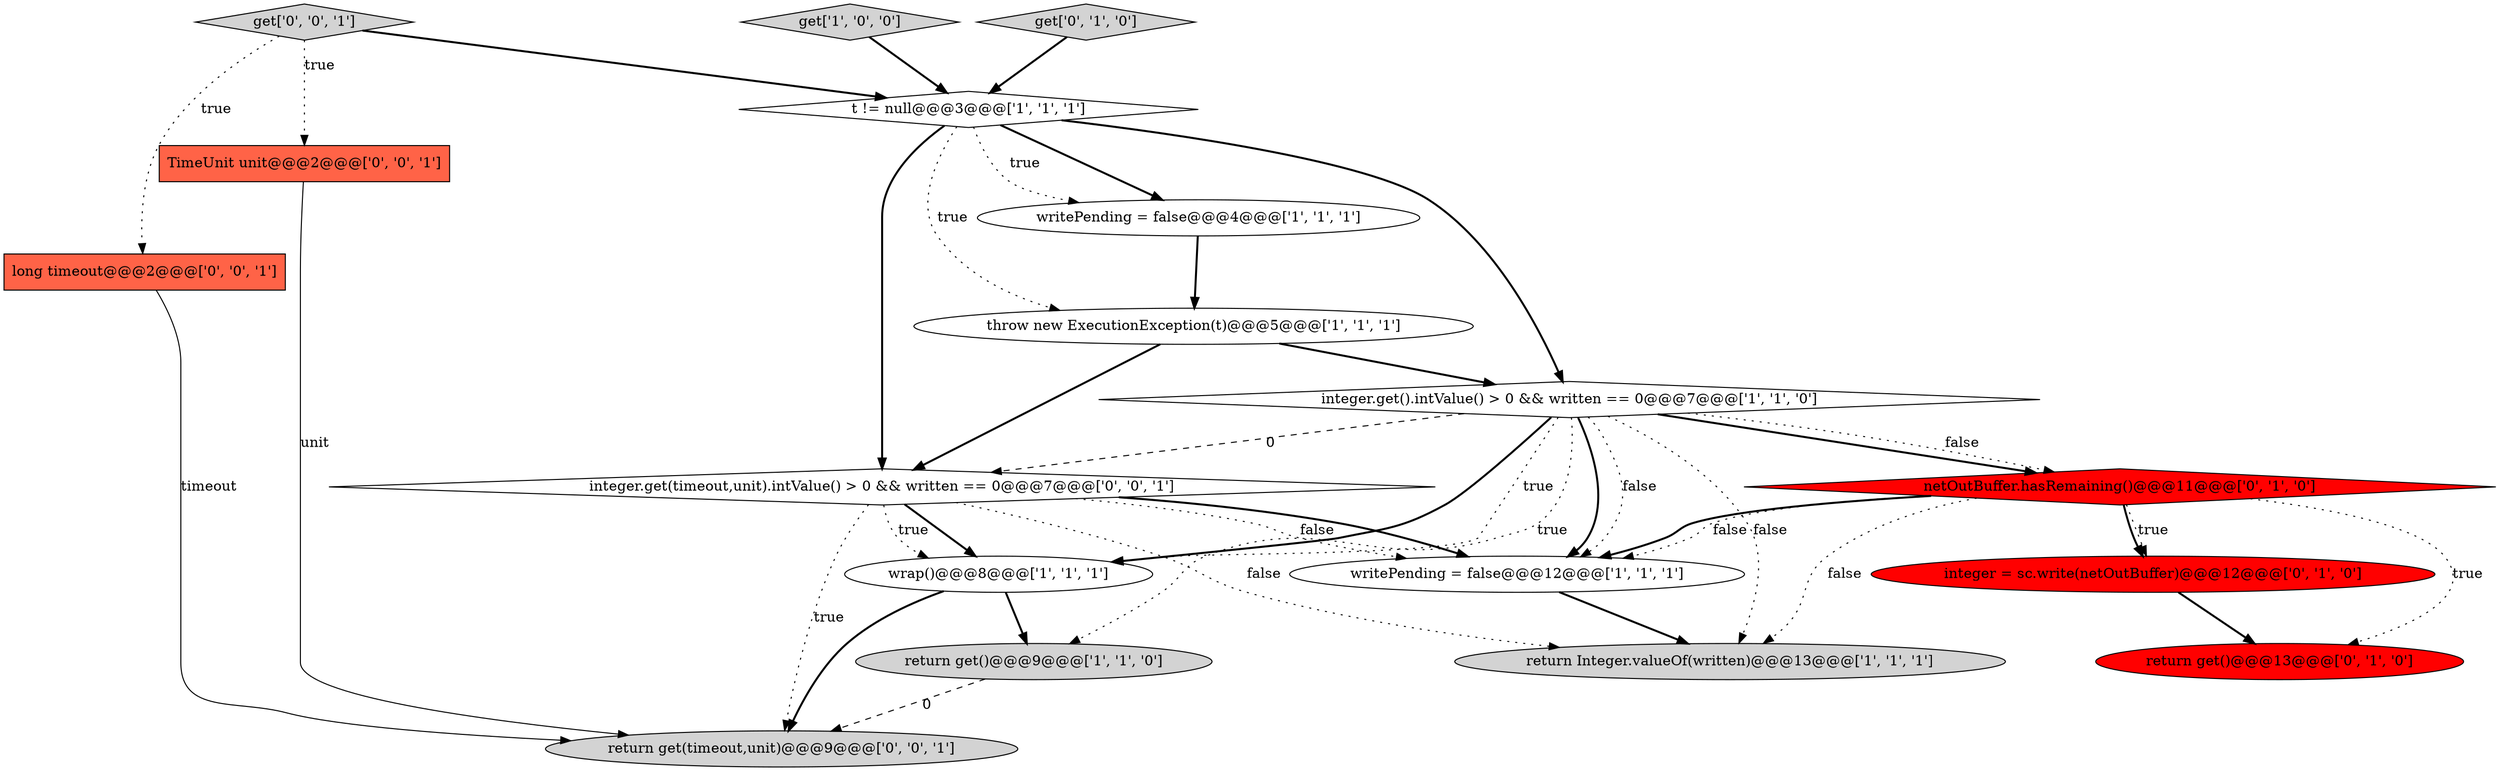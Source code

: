 digraph {
4 [style = filled, label = "throw new ExecutionException(t)@@@5@@@['1', '1', '1']", fillcolor = white, shape = ellipse image = "AAA0AAABBB1BBB"];
14 [style = filled, label = "integer.get(timeout,unit).intValue() > 0 && written == 0@@@7@@@['0', '0', '1']", fillcolor = white, shape = diamond image = "AAA0AAABBB3BBB"];
17 [style = filled, label = "return get(timeout,unit)@@@9@@@['0', '0', '1']", fillcolor = lightgray, shape = ellipse image = "AAA0AAABBB3BBB"];
13 [style = filled, label = "TimeUnit unit@@@2@@@['0', '0', '1']", fillcolor = tomato, shape = box image = "AAA0AAABBB3BBB"];
16 [style = filled, label = "get['0', '0', '1']", fillcolor = lightgray, shape = diamond image = "AAA0AAABBB3BBB"];
6 [style = filled, label = "writePending = false@@@4@@@['1', '1', '1']", fillcolor = white, shape = ellipse image = "AAA0AAABBB1BBB"];
3 [style = filled, label = "writePending = false@@@12@@@['1', '1', '1']", fillcolor = white, shape = ellipse image = "AAA0AAABBB1BBB"];
1 [style = filled, label = "t != null@@@3@@@['1', '1', '1']", fillcolor = white, shape = diamond image = "AAA0AAABBB1BBB"];
15 [style = filled, label = "long timeout@@@2@@@['0', '0', '1']", fillcolor = tomato, shape = box image = "AAA0AAABBB3BBB"];
7 [style = filled, label = "return get()@@@9@@@['1', '1', '0']", fillcolor = lightgray, shape = ellipse image = "AAA0AAABBB1BBB"];
5 [style = filled, label = "wrap()@@@8@@@['1', '1', '1']", fillcolor = white, shape = ellipse image = "AAA0AAABBB1BBB"];
8 [style = filled, label = "get['1', '0', '0']", fillcolor = lightgray, shape = diamond image = "AAA0AAABBB1BBB"];
11 [style = filled, label = "integer = sc.write(netOutBuffer)@@@12@@@['0', '1', '0']", fillcolor = red, shape = ellipse image = "AAA1AAABBB2BBB"];
2 [style = filled, label = "integer.get().intValue() > 0 && written == 0@@@7@@@['1', '1', '0']", fillcolor = white, shape = diamond image = "AAA0AAABBB1BBB"];
9 [style = filled, label = "get['0', '1', '0']", fillcolor = lightgray, shape = diamond image = "AAA0AAABBB2BBB"];
0 [style = filled, label = "return Integer.valueOf(written)@@@13@@@['1', '1', '1']", fillcolor = lightgray, shape = ellipse image = "AAA0AAABBB1BBB"];
10 [style = filled, label = "return get()@@@13@@@['0', '1', '0']", fillcolor = red, shape = ellipse image = "AAA1AAABBB2BBB"];
12 [style = filled, label = "netOutBuffer.hasRemaining()@@@11@@@['0', '1', '0']", fillcolor = red, shape = diamond image = "AAA1AAABBB2BBB"];
14->3 [style = bold, label=""];
4->14 [style = bold, label=""];
16->13 [style = dotted, label="true"];
7->17 [style = dashed, label="0"];
2->3 [style = bold, label=""];
2->3 [style = dotted, label="false"];
14->5 [style = bold, label=""];
12->0 [style = dotted, label="false"];
12->11 [style = bold, label=""];
1->4 [style = dotted, label="true"];
4->2 [style = bold, label=""];
2->0 [style = dotted, label="false"];
5->17 [style = bold, label=""];
3->0 [style = bold, label=""];
2->12 [style = bold, label=""];
14->3 [style = dotted, label="false"];
12->11 [style = dotted, label="true"];
14->17 [style = dotted, label="true"];
8->1 [style = bold, label=""];
6->4 [style = bold, label=""];
2->12 [style = dotted, label="false"];
14->5 [style = dotted, label="true"];
14->0 [style = dotted, label="false"];
1->6 [style = bold, label=""];
2->14 [style = dashed, label="0"];
12->10 [style = dotted, label="true"];
16->1 [style = bold, label=""];
11->10 [style = bold, label=""];
15->17 [style = solid, label="timeout"];
2->7 [style = dotted, label="true"];
12->3 [style = dotted, label="false"];
5->7 [style = bold, label=""];
1->6 [style = dotted, label="true"];
13->17 [style = solid, label="unit"];
1->14 [style = bold, label=""];
1->2 [style = bold, label=""];
12->3 [style = bold, label=""];
2->5 [style = dotted, label="true"];
9->1 [style = bold, label=""];
2->5 [style = bold, label=""];
16->15 [style = dotted, label="true"];
}
